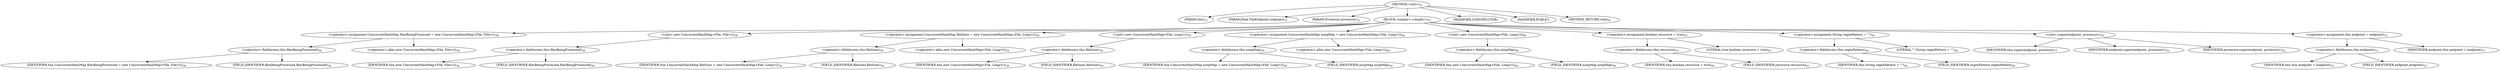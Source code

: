 digraph "&lt;init&gt;" {  
"87" [label = <(METHOD,&lt;init&gt;)<SUB>51</SUB>> ]
"4" [label = <(PARAM,this)<SUB>51</SUB>> ]
"88" [label = <(PARAM,final FileEndpoint endpoint)<SUB>51</SUB>> ]
"89" [label = <(PARAM,Processor processor)<SUB>51</SUB>> ]
"90" [label = <(BLOCK,&lt;empty&gt;,&lt;empty&gt;)<SUB>51</SUB>> ]
"91" [label = <(&lt;operator&gt;.assignment,ConcurrentHashMap filesBeingProcessed = new ConcurrentHashMap&lt;File, File&gt;())<SUB>38</SUB>> ]
"92" [label = <(&lt;operator&gt;.fieldAccess,this.filesBeingProcessed)<SUB>38</SUB>> ]
"93" [label = <(IDENTIFIER,this,ConcurrentHashMap filesBeingProcessed = new ConcurrentHashMap&lt;File, File&gt;())<SUB>38</SUB>> ]
"94" [label = <(FIELD_IDENTIFIER,filesBeingProcessed,filesBeingProcessed)<SUB>38</SUB>> ]
"95" [label = <(&lt;operator&gt;.alloc,new ConcurrentHashMap&lt;File, File&gt;())<SUB>38</SUB>> ]
"96" [label = <(&lt;init&gt;,new ConcurrentHashMap&lt;File, File&gt;())<SUB>38</SUB>> ]
"97" [label = <(&lt;operator&gt;.fieldAccess,this.filesBeingProcessed)<SUB>38</SUB>> ]
"98" [label = <(IDENTIFIER,this,new ConcurrentHashMap&lt;File, File&gt;())<SUB>38</SUB>> ]
"99" [label = <(FIELD_IDENTIFIER,filesBeingProcessed,filesBeingProcessed)<SUB>38</SUB>> ]
"100" [label = <(&lt;operator&gt;.assignment,ConcurrentHashMap fileSizes = new ConcurrentHashMap&lt;File, Long&gt;())<SUB>39</SUB>> ]
"101" [label = <(&lt;operator&gt;.fieldAccess,this.fileSizes)<SUB>39</SUB>> ]
"102" [label = <(IDENTIFIER,this,ConcurrentHashMap fileSizes = new ConcurrentHashMap&lt;File, Long&gt;())<SUB>39</SUB>> ]
"103" [label = <(FIELD_IDENTIFIER,fileSizes,fileSizes)<SUB>39</SUB>> ]
"104" [label = <(&lt;operator&gt;.alloc,new ConcurrentHashMap&lt;File, Long&gt;())<SUB>39</SUB>> ]
"105" [label = <(&lt;init&gt;,new ConcurrentHashMap&lt;File, Long&gt;())<SUB>39</SUB>> ]
"106" [label = <(&lt;operator&gt;.fieldAccess,this.fileSizes)<SUB>39</SUB>> ]
"107" [label = <(IDENTIFIER,this,new ConcurrentHashMap&lt;File, Long&gt;())<SUB>39</SUB>> ]
"108" [label = <(FIELD_IDENTIFIER,fileSizes,fileSizes)<SUB>39</SUB>> ]
"109" [label = <(&lt;operator&gt;.assignment,ConcurrentHashMap noopMap = new ConcurrentHashMap&lt;File, Long&gt;())<SUB>40</SUB>> ]
"110" [label = <(&lt;operator&gt;.fieldAccess,this.noopMap)<SUB>40</SUB>> ]
"111" [label = <(IDENTIFIER,this,ConcurrentHashMap noopMap = new ConcurrentHashMap&lt;File, Long&gt;())<SUB>40</SUB>> ]
"112" [label = <(FIELD_IDENTIFIER,noopMap,noopMap)<SUB>40</SUB>> ]
"113" [label = <(&lt;operator&gt;.alloc,new ConcurrentHashMap&lt;File, Long&gt;())<SUB>40</SUB>> ]
"114" [label = <(&lt;init&gt;,new ConcurrentHashMap&lt;File, Long&gt;())<SUB>40</SUB>> ]
"115" [label = <(&lt;operator&gt;.fieldAccess,this.noopMap)<SUB>40</SUB>> ]
"116" [label = <(IDENTIFIER,this,new ConcurrentHashMap&lt;File, Long&gt;())<SUB>40</SUB>> ]
"117" [label = <(FIELD_IDENTIFIER,noopMap,noopMap)<SUB>40</SUB>> ]
"118" [label = <(&lt;operator&gt;.assignment,boolean recursive = true)<SUB>43</SUB>> ]
"119" [label = <(&lt;operator&gt;.fieldAccess,this.recursive)<SUB>43</SUB>> ]
"120" [label = <(IDENTIFIER,this,boolean recursive = true)<SUB>43</SUB>> ]
"121" [label = <(FIELD_IDENTIFIER,recursive,recursive)<SUB>43</SUB>> ]
"122" [label = <(LITERAL,true,boolean recursive = true)<SUB>43</SUB>> ]
"123" [label = <(&lt;operator&gt;.assignment,String regexPattern = &quot;&quot;)<SUB>44</SUB>> ]
"124" [label = <(&lt;operator&gt;.fieldAccess,this.regexPattern)<SUB>44</SUB>> ]
"125" [label = <(IDENTIFIER,this,String regexPattern = &quot;&quot;)<SUB>44</SUB>> ]
"126" [label = <(FIELD_IDENTIFIER,regexPattern,regexPattern)<SUB>44</SUB>> ]
"127" [label = <(LITERAL,&quot;&quot;,String regexPattern = &quot;&quot;)<SUB>44</SUB>> ]
"128" [label = <(&lt;init&gt;,super(endpoint, processor);)<SUB>52</SUB>> ]
"3" [label = <(IDENTIFIER,this,super(endpoint, processor);)> ]
"129" [label = <(IDENTIFIER,endpoint,super(endpoint, processor);)<SUB>52</SUB>> ]
"130" [label = <(IDENTIFIER,processor,super(endpoint, processor);)<SUB>52</SUB>> ]
"131" [label = <(&lt;operator&gt;.assignment,this.endpoint = endpoint)<SUB>53</SUB>> ]
"132" [label = <(&lt;operator&gt;.fieldAccess,this.endpoint)<SUB>53</SUB>> ]
"5" [label = <(IDENTIFIER,this,this.endpoint = endpoint)<SUB>53</SUB>> ]
"133" [label = <(FIELD_IDENTIFIER,endpoint,endpoint)<SUB>53</SUB>> ]
"134" [label = <(IDENTIFIER,endpoint,this.endpoint = endpoint)<SUB>53</SUB>> ]
"135" [label = <(MODIFIER,CONSTRUCTOR)> ]
"136" [label = <(MODIFIER,PUBLIC)> ]
"137" [label = <(METHOD_RETURN,void)<SUB>54</SUB>> ]
  "87" -> "4" 
  "87" -> "88" 
  "87" -> "89" 
  "87" -> "90" 
  "87" -> "135" 
  "87" -> "136" 
  "87" -> "137" 
  "90" -> "91" 
  "90" -> "96" 
  "90" -> "100" 
  "90" -> "105" 
  "90" -> "109" 
  "90" -> "114" 
  "90" -> "118" 
  "90" -> "123" 
  "90" -> "128" 
  "90" -> "131" 
  "91" -> "92" 
  "91" -> "95" 
  "92" -> "93" 
  "92" -> "94" 
  "96" -> "97" 
  "97" -> "98" 
  "97" -> "99" 
  "100" -> "101" 
  "100" -> "104" 
  "101" -> "102" 
  "101" -> "103" 
  "105" -> "106" 
  "106" -> "107" 
  "106" -> "108" 
  "109" -> "110" 
  "109" -> "113" 
  "110" -> "111" 
  "110" -> "112" 
  "114" -> "115" 
  "115" -> "116" 
  "115" -> "117" 
  "118" -> "119" 
  "118" -> "122" 
  "119" -> "120" 
  "119" -> "121" 
  "123" -> "124" 
  "123" -> "127" 
  "124" -> "125" 
  "124" -> "126" 
  "128" -> "3" 
  "128" -> "129" 
  "128" -> "130" 
  "131" -> "132" 
  "131" -> "134" 
  "132" -> "5" 
  "132" -> "133" 
}
